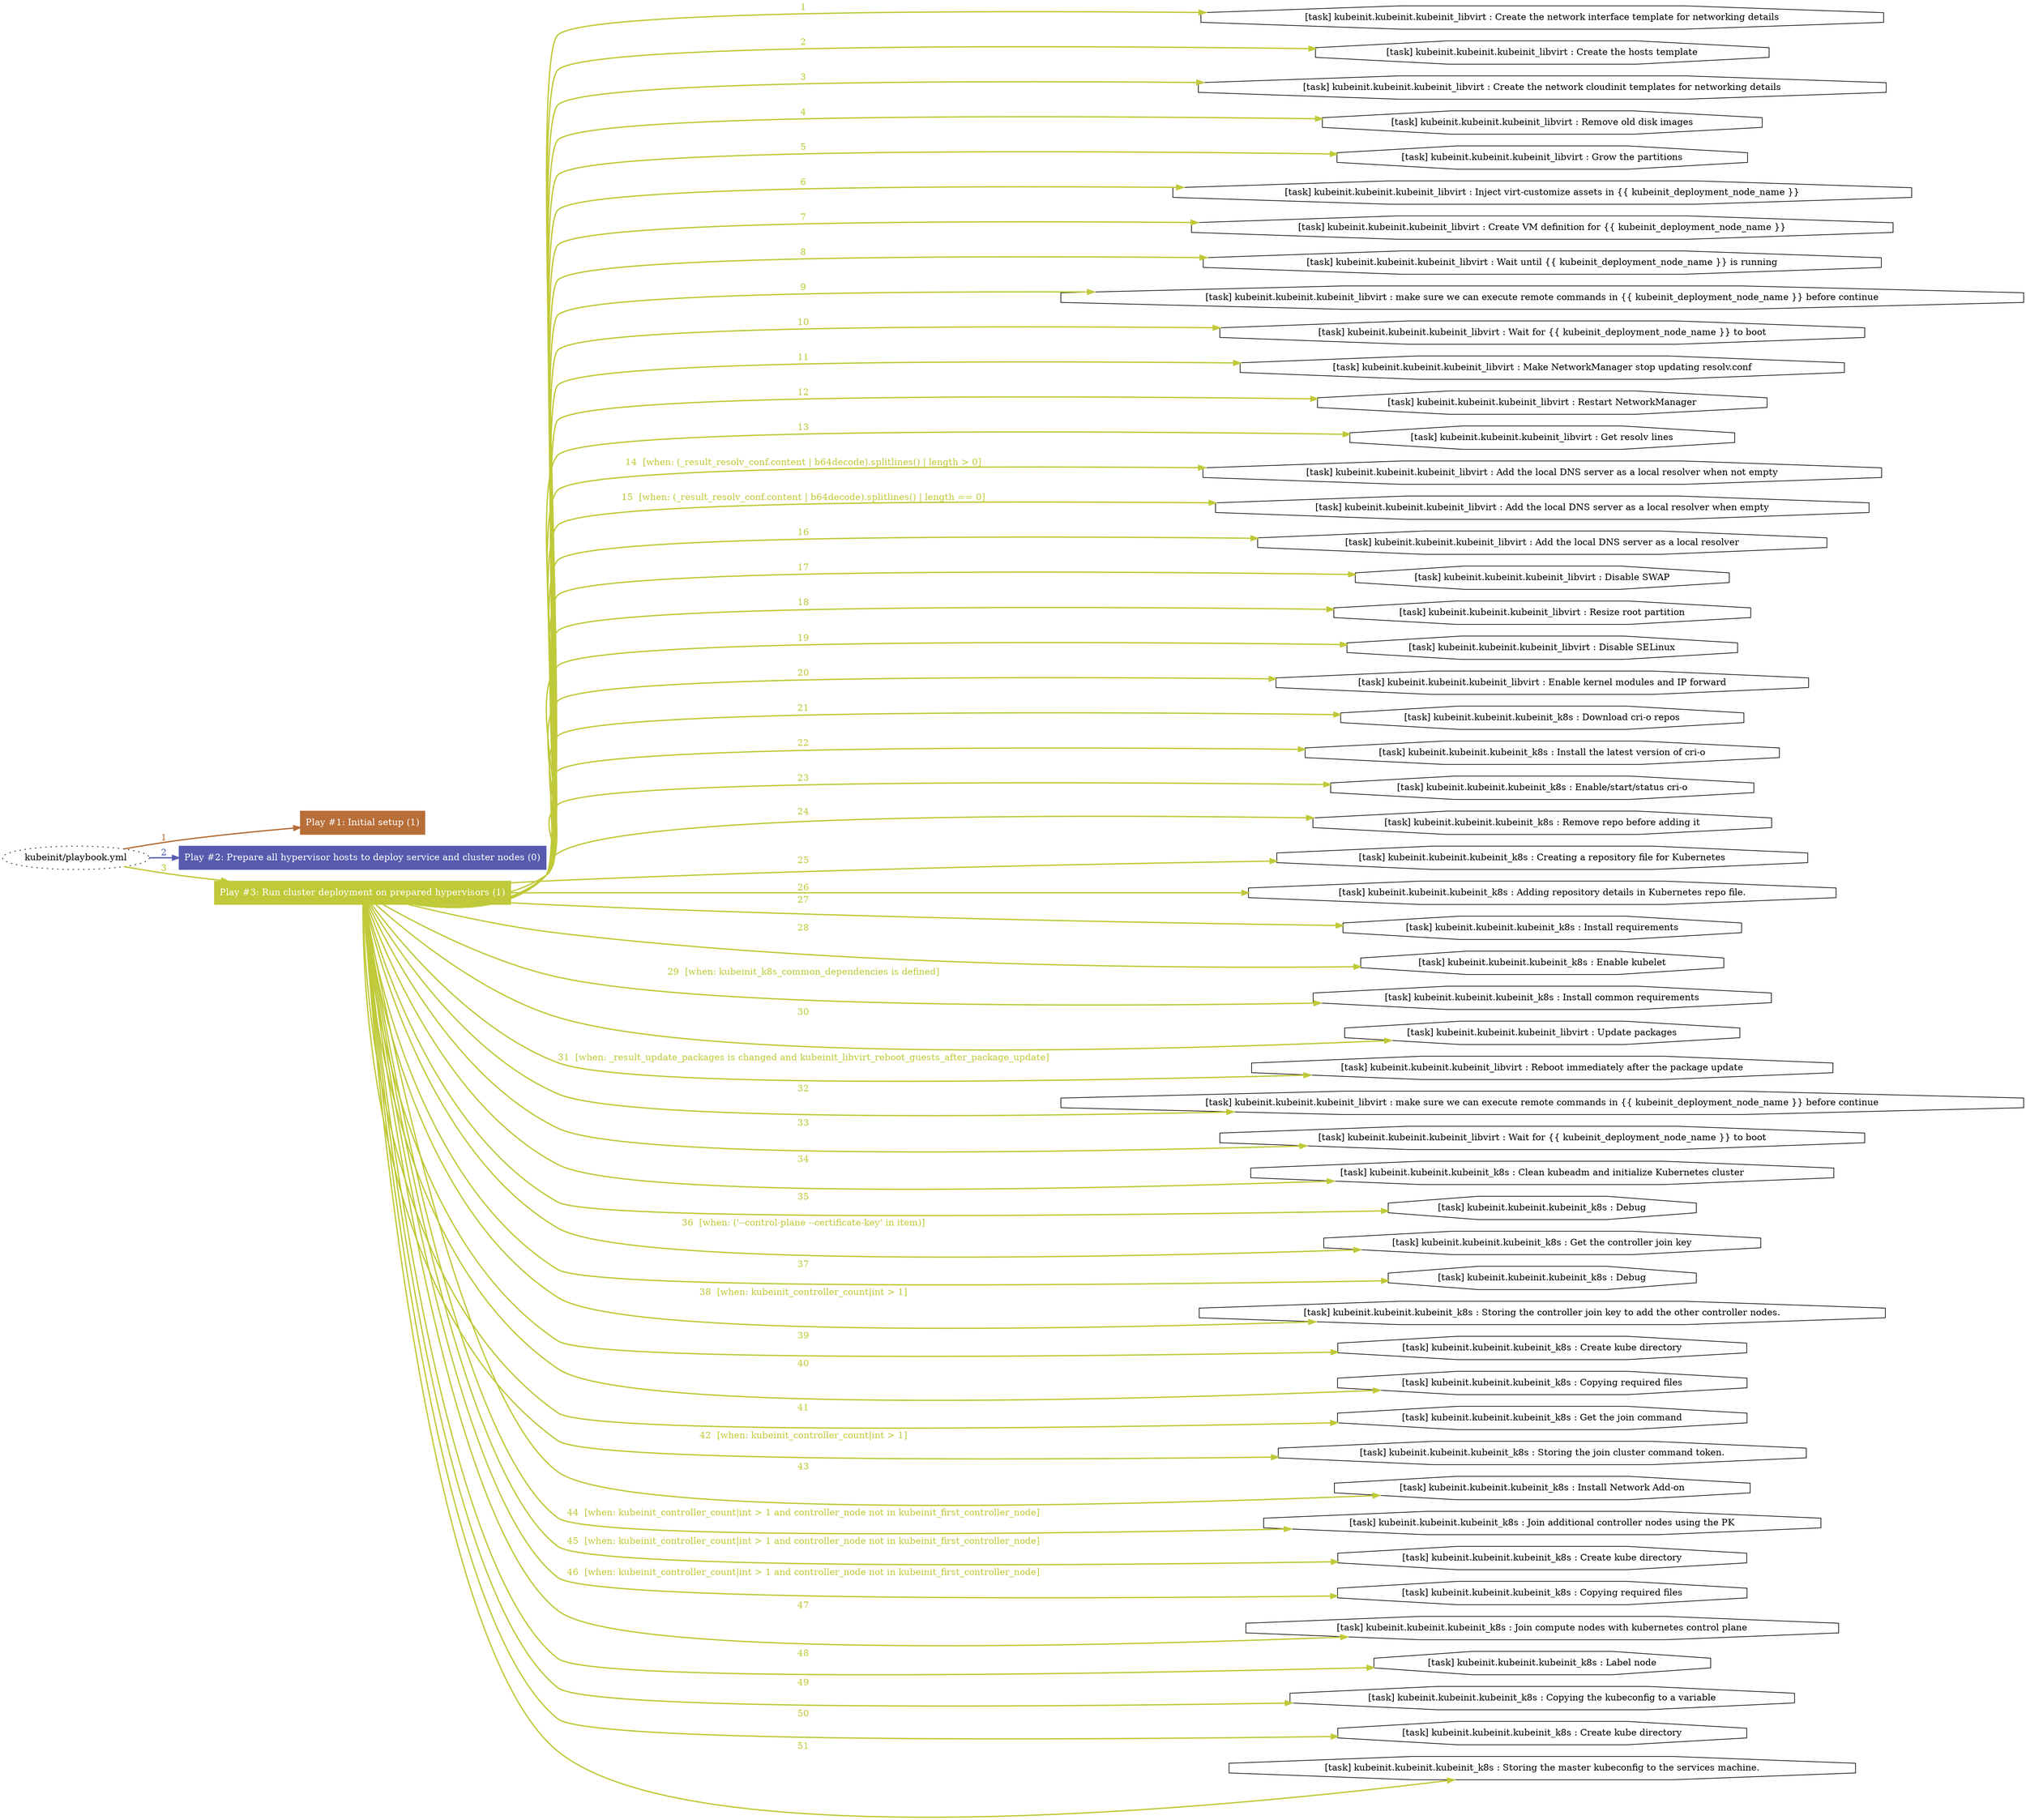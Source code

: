 digraph "kubeinit/playbook.yml "{
	graph [concentrate=true ordering=in rankdir=LR ratio=fill]
	edge [esep=5 sep=10]
	"kubeinit/playbook.yml" [id=root_node style=dotted]
	subgraph "Play #1: Initial setup (1) "{
		"Play #1: Initial setup (1)" [color="#b76e37" fontcolor="#ffffff" id="play_c91930ae-d886-4e95-a2f8-e9cbef3d4eb5" shape=box style=filled tooltip=localhost]
		"kubeinit/playbook.yml" -> "Play #1: Initial setup (1)" [label=1 color="#b76e37" fontcolor="#b76e37" id="edge_fe091078-fca4-43c1-a1df-97e2a1be59ba" style=bold]
	}
	subgraph "Play #2: Prepare all hypervisor hosts to deploy service and cluster nodes (0) "{
		"Play #2: Prepare all hypervisor hosts to deploy service and cluster nodes (0)" [color="#565bae" fontcolor="#ffffff" id="play_7fc1772d-c30c-4fd4-aa7a-f83b89ef830b" shape=box style=filled tooltip=""]
		"kubeinit/playbook.yml" -> "Play #2: Prepare all hypervisor hosts to deploy service and cluster nodes (0)" [label=2 color="#565bae" fontcolor="#565bae" id="edge_2d1f6b9b-7be0-41d8-b4ef-bcb9a86e9821" style=bold]
	}
	subgraph "Play #3: Run cluster deployment on prepared hypervisors (1) "{
		"Play #3: Run cluster deployment on prepared hypervisors (1)" [color="#c0c939" fontcolor="#ffffff" id="play_fe68ae06-f7d4-4115-835b-79bf2fbd645b" shape=box style=filled tooltip=localhost]
		"kubeinit/playbook.yml" -> "Play #3: Run cluster deployment on prepared hypervisors (1)" [label=3 color="#c0c939" fontcolor="#c0c939" id="edge_479bbca3-38e5-440f-9fbd-2d737d6407a3" style=bold]
		"task_94ce3ea6-fc66-4af5-aca8-96b7139e8766" [label="[task] kubeinit.kubeinit.kubeinit_libvirt : Create the network interface template for networking details" id="task_94ce3ea6-fc66-4af5-aca8-96b7139e8766" shape=octagon tooltip="[task] kubeinit.kubeinit.kubeinit_libvirt : Create the network interface template for networking details"]
		"Play #3: Run cluster deployment on prepared hypervisors (1)" -> "task_94ce3ea6-fc66-4af5-aca8-96b7139e8766" [label=1 color="#c0c939" fontcolor="#c0c939" id="edge_40499570-a588-41dd-8d10-4da7129af148" style=bold]
		"task_849a08aa-b35d-4b00-972b-f9a7c7bd6bb3" [label="[task] kubeinit.kubeinit.kubeinit_libvirt : Create the hosts template" id="task_849a08aa-b35d-4b00-972b-f9a7c7bd6bb3" shape=octagon tooltip="[task] kubeinit.kubeinit.kubeinit_libvirt : Create the hosts template"]
		"Play #3: Run cluster deployment on prepared hypervisors (1)" -> "task_849a08aa-b35d-4b00-972b-f9a7c7bd6bb3" [label=2 color="#c0c939" fontcolor="#c0c939" id="edge_401d110c-1588-4889-a8e2-4873d46d3684" style=bold]
		"task_a1c6fe7c-5647-4b99-b34e-ea46b7280b88" [label="[task] kubeinit.kubeinit.kubeinit_libvirt : Create the network cloudinit templates for networking details" id="task_a1c6fe7c-5647-4b99-b34e-ea46b7280b88" shape=octagon tooltip="[task] kubeinit.kubeinit.kubeinit_libvirt : Create the network cloudinit templates for networking details"]
		"Play #3: Run cluster deployment on prepared hypervisors (1)" -> "task_a1c6fe7c-5647-4b99-b34e-ea46b7280b88" [label=3 color="#c0c939" fontcolor="#c0c939" id="edge_eb47106a-6a55-4560-bc85-efdedc2a3181" style=bold]
		"task_b85b0d2a-2c21-4845-aab2-e836d1a44496" [label="[task] kubeinit.kubeinit.kubeinit_libvirt : Remove old disk images" id="task_b85b0d2a-2c21-4845-aab2-e836d1a44496" shape=octagon tooltip="[task] kubeinit.kubeinit.kubeinit_libvirt : Remove old disk images"]
		"Play #3: Run cluster deployment on prepared hypervisors (1)" -> "task_b85b0d2a-2c21-4845-aab2-e836d1a44496" [label=4 color="#c0c939" fontcolor="#c0c939" id="edge_6d215b71-992c-475d-a6fe-f71e0b1f9a66" style=bold]
		"task_777df87f-df5e-4ff6-902c-13b262a020b7" [label="[task] kubeinit.kubeinit.kubeinit_libvirt : Grow the partitions" id="task_777df87f-df5e-4ff6-902c-13b262a020b7" shape=octagon tooltip="[task] kubeinit.kubeinit.kubeinit_libvirt : Grow the partitions"]
		"Play #3: Run cluster deployment on prepared hypervisors (1)" -> "task_777df87f-df5e-4ff6-902c-13b262a020b7" [label=5 color="#c0c939" fontcolor="#c0c939" id="edge_e14e3e52-f877-4c0f-aa10-e2104a91f8d6" style=bold]
		"task_7827d914-127a-4525-9c9e-96797c9ded40" [label="[task] kubeinit.kubeinit.kubeinit_libvirt : Inject virt-customize assets in {{ kubeinit_deployment_node_name }}" id="task_7827d914-127a-4525-9c9e-96797c9ded40" shape=octagon tooltip="[task] kubeinit.kubeinit.kubeinit_libvirt : Inject virt-customize assets in {{ kubeinit_deployment_node_name }}"]
		"Play #3: Run cluster deployment on prepared hypervisors (1)" -> "task_7827d914-127a-4525-9c9e-96797c9ded40" [label=6 color="#c0c939" fontcolor="#c0c939" id="edge_68461fdd-bab2-4c52-88eb-aa6341259fb5" style=bold]
		"task_96a2304e-8dba-47ae-9ae8-3d5bd70b7cc1" [label="[task] kubeinit.kubeinit.kubeinit_libvirt : Create VM definition for {{ kubeinit_deployment_node_name }}" id="task_96a2304e-8dba-47ae-9ae8-3d5bd70b7cc1" shape=octagon tooltip="[task] kubeinit.kubeinit.kubeinit_libvirt : Create VM definition for {{ kubeinit_deployment_node_name }}"]
		"Play #3: Run cluster deployment on prepared hypervisors (1)" -> "task_96a2304e-8dba-47ae-9ae8-3d5bd70b7cc1" [label=7 color="#c0c939" fontcolor="#c0c939" id="edge_3f63cb8f-8ba3-46e6-a329-5b43e7daabfe" style=bold]
		"task_fd64ca5d-262b-4922-8b88-2f046268099d" [label="[task] kubeinit.kubeinit.kubeinit_libvirt : Wait until {{ kubeinit_deployment_node_name }} is running" id="task_fd64ca5d-262b-4922-8b88-2f046268099d" shape=octagon tooltip="[task] kubeinit.kubeinit.kubeinit_libvirt : Wait until {{ kubeinit_deployment_node_name }} is running"]
		"Play #3: Run cluster deployment on prepared hypervisors (1)" -> "task_fd64ca5d-262b-4922-8b88-2f046268099d" [label=8 color="#c0c939" fontcolor="#c0c939" id="edge_cd3880f2-058a-45fe-a219-cd37e8ce1fd4" style=bold]
		"task_5ab2bffd-9ae5-4270-b245-34c2de37fbde" [label="[task] kubeinit.kubeinit.kubeinit_libvirt : make sure we can execute remote commands in {{ kubeinit_deployment_node_name }} before continue" id="task_5ab2bffd-9ae5-4270-b245-34c2de37fbde" shape=octagon tooltip="[task] kubeinit.kubeinit.kubeinit_libvirt : make sure we can execute remote commands in {{ kubeinit_deployment_node_name }} before continue"]
		"Play #3: Run cluster deployment on prepared hypervisors (1)" -> "task_5ab2bffd-9ae5-4270-b245-34c2de37fbde" [label=9 color="#c0c939" fontcolor="#c0c939" id="edge_65d77cbb-fa4f-4a29-8369-4f876a0b09bf" style=bold]
		"task_ee5825c4-3ed5-46fd-bdb0-26a27e3417c2" [label="[task] kubeinit.kubeinit.kubeinit_libvirt : Wait for {{ kubeinit_deployment_node_name }} to boot" id="task_ee5825c4-3ed5-46fd-bdb0-26a27e3417c2" shape=octagon tooltip="[task] kubeinit.kubeinit.kubeinit_libvirt : Wait for {{ kubeinit_deployment_node_name }} to boot"]
		"Play #3: Run cluster deployment on prepared hypervisors (1)" -> "task_ee5825c4-3ed5-46fd-bdb0-26a27e3417c2" [label=10 color="#c0c939" fontcolor="#c0c939" id="edge_3d0f9eb9-4625-4ee4-954e-b9bdff621bd8" style=bold]
		"task_84e6c919-a14a-42d6-9341-9f613fb47526" [label="[task] kubeinit.kubeinit.kubeinit_libvirt : Make NetworkManager stop updating resolv.conf" id="task_84e6c919-a14a-42d6-9341-9f613fb47526" shape=octagon tooltip="[task] kubeinit.kubeinit.kubeinit_libvirt : Make NetworkManager stop updating resolv.conf"]
		"Play #3: Run cluster deployment on prepared hypervisors (1)" -> "task_84e6c919-a14a-42d6-9341-9f613fb47526" [label=11 color="#c0c939" fontcolor="#c0c939" id="edge_3e015d26-5069-481d-9d0a-27534bad0a4f" style=bold]
		"task_af279036-16c8-40a2-99fe-749130523fdd" [label="[task] kubeinit.kubeinit.kubeinit_libvirt : Restart NetworkManager" id="task_af279036-16c8-40a2-99fe-749130523fdd" shape=octagon tooltip="[task] kubeinit.kubeinit.kubeinit_libvirt : Restart NetworkManager"]
		"Play #3: Run cluster deployment on prepared hypervisors (1)" -> "task_af279036-16c8-40a2-99fe-749130523fdd" [label=12 color="#c0c939" fontcolor="#c0c939" id="edge_c59c6cee-403e-4df3-8c10-b926896c8540" style=bold]
		"task_71269bce-d7e4-4b61-8077-17dbfec54aff" [label="[task] kubeinit.kubeinit.kubeinit_libvirt : Get resolv lines" id="task_71269bce-d7e4-4b61-8077-17dbfec54aff" shape=octagon tooltip="[task] kubeinit.kubeinit.kubeinit_libvirt : Get resolv lines"]
		"Play #3: Run cluster deployment on prepared hypervisors (1)" -> "task_71269bce-d7e4-4b61-8077-17dbfec54aff" [label=13 color="#c0c939" fontcolor="#c0c939" id="edge_de504639-79f3-4ebc-b725-9d5065f61401" style=bold]
		"task_966efd46-a549-468f-993c-ea9db19cf9fc" [label="[task] kubeinit.kubeinit.kubeinit_libvirt : Add the local DNS server as a local resolver when not empty" id="task_966efd46-a549-468f-993c-ea9db19cf9fc" shape=octagon tooltip="[task] kubeinit.kubeinit.kubeinit_libvirt : Add the local DNS server as a local resolver when not empty"]
		"Play #3: Run cluster deployment on prepared hypervisors (1)" -> "task_966efd46-a549-468f-993c-ea9db19cf9fc" [label="14  [when: (_result_resolv_conf.content | b64decode).splitlines() | length > 0]" color="#c0c939" fontcolor="#c0c939" id="edge_4738766a-ad69-4f06-8442-4e2da688d58d" style=bold]
		"task_8ecbc976-9b91-483a-bd8c-19fafc14bbc8" [label="[task] kubeinit.kubeinit.kubeinit_libvirt : Add the local DNS server as a local resolver when empty" id="task_8ecbc976-9b91-483a-bd8c-19fafc14bbc8" shape=octagon tooltip="[task] kubeinit.kubeinit.kubeinit_libvirt : Add the local DNS server as a local resolver when empty"]
		"Play #3: Run cluster deployment on prepared hypervisors (1)" -> "task_8ecbc976-9b91-483a-bd8c-19fafc14bbc8" [label="15  [when: (_result_resolv_conf.content | b64decode).splitlines() | length == 0]" color="#c0c939" fontcolor="#c0c939" id="edge_bd227024-017a-49a9-87da-326d98f4688f" style=bold]
		"task_1986be24-f776-4875-babd-095df9170d75" [label="[task] kubeinit.kubeinit.kubeinit_libvirt : Add the local DNS server as a local resolver" id="task_1986be24-f776-4875-babd-095df9170d75" shape=octagon tooltip="[task] kubeinit.kubeinit.kubeinit_libvirt : Add the local DNS server as a local resolver"]
		"Play #3: Run cluster deployment on prepared hypervisors (1)" -> "task_1986be24-f776-4875-babd-095df9170d75" [label=16 color="#c0c939" fontcolor="#c0c939" id="edge_f9ddfcd6-7a53-421e-9821-9b9d06e71c17" style=bold]
		"task_be5d3006-9cc2-4c9f-8437-e538834f0f7e" [label="[task] kubeinit.kubeinit.kubeinit_libvirt : Disable SWAP" id="task_be5d3006-9cc2-4c9f-8437-e538834f0f7e" shape=octagon tooltip="[task] kubeinit.kubeinit.kubeinit_libvirt : Disable SWAP"]
		"Play #3: Run cluster deployment on prepared hypervisors (1)" -> "task_be5d3006-9cc2-4c9f-8437-e538834f0f7e" [label=17 color="#c0c939" fontcolor="#c0c939" id="edge_c3da4fea-cfdc-485e-8605-e436bc39e6f7" style=bold]
		"task_c0621d1f-f879-44d5-a895-0f0c440dd6a5" [label="[task] kubeinit.kubeinit.kubeinit_libvirt : Resize root partition" id="task_c0621d1f-f879-44d5-a895-0f0c440dd6a5" shape=octagon tooltip="[task] kubeinit.kubeinit.kubeinit_libvirt : Resize root partition"]
		"Play #3: Run cluster deployment on prepared hypervisors (1)" -> "task_c0621d1f-f879-44d5-a895-0f0c440dd6a5" [label=18 color="#c0c939" fontcolor="#c0c939" id="edge_3a40b015-a7d7-40f3-bbb9-38b4aeaf1092" style=bold]
		"task_f1a0befa-2d0f-49f4-bcba-9cc7415f5d22" [label="[task] kubeinit.kubeinit.kubeinit_libvirt : Disable SELinux" id="task_f1a0befa-2d0f-49f4-bcba-9cc7415f5d22" shape=octagon tooltip="[task] kubeinit.kubeinit.kubeinit_libvirt : Disable SELinux"]
		"Play #3: Run cluster deployment on prepared hypervisors (1)" -> "task_f1a0befa-2d0f-49f4-bcba-9cc7415f5d22" [label=19 color="#c0c939" fontcolor="#c0c939" id="edge_d338bc31-0489-4264-a98a-38b8ae9a2b73" style=bold]
		"task_5d03aa26-1f5f-4b47-9c89-769c9cf39939" [label="[task] kubeinit.kubeinit.kubeinit_libvirt : Enable kernel modules and IP forward" id="task_5d03aa26-1f5f-4b47-9c89-769c9cf39939" shape=octagon tooltip="[task] kubeinit.kubeinit.kubeinit_libvirt : Enable kernel modules and IP forward"]
		"Play #3: Run cluster deployment on prepared hypervisors (1)" -> "task_5d03aa26-1f5f-4b47-9c89-769c9cf39939" [label=20 color="#c0c939" fontcolor="#c0c939" id="edge_57b38ac7-c261-41f9-9786-3404d3eef4c4" style=bold]
		"task_5462162a-fc9f-4742-b352-44b1021d6afd" [label="[task] kubeinit.kubeinit.kubeinit_k8s : Download cri-o repos" id="task_5462162a-fc9f-4742-b352-44b1021d6afd" shape=octagon tooltip="[task] kubeinit.kubeinit.kubeinit_k8s : Download cri-o repos"]
		"Play #3: Run cluster deployment on prepared hypervisors (1)" -> "task_5462162a-fc9f-4742-b352-44b1021d6afd" [label=21 color="#c0c939" fontcolor="#c0c939" id="edge_49369796-c420-40fa-b4cc-1608fb098c68" style=bold]
		"task_5cb49f62-e0d2-490a-84cc-d2e1bc2dd6a5" [label="[task] kubeinit.kubeinit.kubeinit_k8s : Install the latest version of cri-o" id="task_5cb49f62-e0d2-490a-84cc-d2e1bc2dd6a5" shape=octagon tooltip="[task] kubeinit.kubeinit.kubeinit_k8s : Install the latest version of cri-o"]
		"Play #3: Run cluster deployment on prepared hypervisors (1)" -> "task_5cb49f62-e0d2-490a-84cc-d2e1bc2dd6a5" [label=22 color="#c0c939" fontcolor="#c0c939" id="edge_9ed6ceaf-130b-431d-a1f7-917930ac3302" style=bold]
		"task_2b6534c2-c927-48c8-a1c0-683246ff09fa" [label="[task] kubeinit.kubeinit.kubeinit_k8s : Enable/start/status cri-o" id="task_2b6534c2-c927-48c8-a1c0-683246ff09fa" shape=octagon tooltip="[task] kubeinit.kubeinit.kubeinit_k8s : Enable/start/status cri-o"]
		"Play #3: Run cluster deployment on prepared hypervisors (1)" -> "task_2b6534c2-c927-48c8-a1c0-683246ff09fa" [label=23 color="#c0c939" fontcolor="#c0c939" id="edge_7aeedf88-9bea-4077-8905-e78e4a1dbfbf" style=bold]
		"task_a10b3dab-aeb7-4364-92c8-21ef0ad6eb41" [label="[task] kubeinit.kubeinit.kubeinit_k8s : Remove repo before adding it" id="task_a10b3dab-aeb7-4364-92c8-21ef0ad6eb41" shape=octagon tooltip="[task] kubeinit.kubeinit.kubeinit_k8s : Remove repo before adding it"]
		"Play #3: Run cluster deployment on prepared hypervisors (1)" -> "task_a10b3dab-aeb7-4364-92c8-21ef0ad6eb41" [label=24 color="#c0c939" fontcolor="#c0c939" id="edge_8982002b-8953-4456-ad57-072ad7509391" style=bold]
		"task_307b10c0-ea46-45a9-b487-f8131000f0fd" [label="[task] kubeinit.kubeinit.kubeinit_k8s : Creating a repository file for Kubernetes" id="task_307b10c0-ea46-45a9-b487-f8131000f0fd" shape=octagon tooltip="[task] kubeinit.kubeinit.kubeinit_k8s : Creating a repository file for Kubernetes"]
		"Play #3: Run cluster deployment on prepared hypervisors (1)" -> "task_307b10c0-ea46-45a9-b487-f8131000f0fd" [label=25 color="#c0c939" fontcolor="#c0c939" id="edge_9231cfb6-1652-4bf5-aa8d-67a6e348ccf8" style=bold]
		"task_744eaa4b-e6ef-4462-a5e9-e83540b1fdc4" [label="[task] kubeinit.kubeinit.kubeinit_k8s : Adding repository details in Kubernetes repo file." id="task_744eaa4b-e6ef-4462-a5e9-e83540b1fdc4" shape=octagon tooltip="[task] kubeinit.kubeinit.kubeinit_k8s : Adding repository details in Kubernetes repo file."]
		"Play #3: Run cluster deployment on prepared hypervisors (1)" -> "task_744eaa4b-e6ef-4462-a5e9-e83540b1fdc4" [label=26 color="#c0c939" fontcolor="#c0c939" id="edge_76ec7119-c124-4c9e-9e51-614d8897f626" style=bold]
		"task_39370273-7c82-40b9-ac1b-4e2047e39e89" [label="[task] kubeinit.kubeinit.kubeinit_k8s : Install requirements" id="task_39370273-7c82-40b9-ac1b-4e2047e39e89" shape=octagon tooltip="[task] kubeinit.kubeinit.kubeinit_k8s : Install requirements"]
		"Play #3: Run cluster deployment on prepared hypervisors (1)" -> "task_39370273-7c82-40b9-ac1b-4e2047e39e89" [label=27 color="#c0c939" fontcolor="#c0c939" id="edge_e7ac5e20-0f53-4473-a10f-e5cc3c8eea29" style=bold]
		"task_b68ea077-f222-472f-b78d-d42c99037d53" [label="[task] kubeinit.kubeinit.kubeinit_k8s : Enable kubelet" id="task_b68ea077-f222-472f-b78d-d42c99037d53" shape=octagon tooltip="[task] kubeinit.kubeinit.kubeinit_k8s : Enable kubelet"]
		"Play #3: Run cluster deployment on prepared hypervisors (1)" -> "task_b68ea077-f222-472f-b78d-d42c99037d53" [label=28 color="#c0c939" fontcolor="#c0c939" id="edge_07374125-4cbe-4947-a2c1-4fbd2edaf0b3" style=bold]
		"task_a7e5f94f-a81d-47a0-b7c5-cad2df8140db" [label="[task] kubeinit.kubeinit.kubeinit_k8s : Install common requirements" id="task_a7e5f94f-a81d-47a0-b7c5-cad2df8140db" shape=octagon tooltip="[task] kubeinit.kubeinit.kubeinit_k8s : Install common requirements"]
		"Play #3: Run cluster deployment on prepared hypervisors (1)" -> "task_a7e5f94f-a81d-47a0-b7c5-cad2df8140db" [label="29  [when: kubeinit_k8s_common_dependencies is defined]" color="#c0c939" fontcolor="#c0c939" id="edge_27b18906-5dff-4971-a75f-86d78c5f67cb" style=bold]
		"task_01306f23-af25-4550-8828-a3bf9bd1e6f4" [label="[task] kubeinit.kubeinit.kubeinit_libvirt : Update packages" id="task_01306f23-af25-4550-8828-a3bf9bd1e6f4" shape=octagon tooltip="[task] kubeinit.kubeinit.kubeinit_libvirt : Update packages"]
		"Play #3: Run cluster deployment on prepared hypervisors (1)" -> "task_01306f23-af25-4550-8828-a3bf9bd1e6f4" [label=30 color="#c0c939" fontcolor="#c0c939" id="edge_ebc4359c-b2e5-4dfc-b4c9-86eb02c8915e" style=bold]
		"task_3eca0b0a-e2b5-441f-86e3-84ff39c31919" [label="[task] kubeinit.kubeinit.kubeinit_libvirt : Reboot immediately after the package update" id="task_3eca0b0a-e2b5-441f-86e3-84ff39c31919" shape=octagon tooltip="[task] kubeinit.kubeinit.kubeinit_libvirt : Reboot immediately after the package update"]
		"Play #3: Run cluster deployment on prepared hypervisors (1)" -> "task_3eca0b0a-e2b5-441f-86e3-84ff39c31919" [label="31  [when: _result_update_packages is changed and kubeinit_libvirt_reboot_guests_after_package_update]" color="#c0c939" fontcolor="#c0c939" id="edge_48c4f726-6f75-4f41-92d6-07a04c3b4499" style=bold]
		"task_23f3dd68-7668-4ff3-b7c9-a003aa7b969c" [label="[task] kubeinit.kubeinit.kubeinit_libvirt : make sure we can execute remote commands in {{ kubeinit_deployment_node_name }} before continue" id="task_23f3dd68-7668-4ff3-b7c9-a003aa7b969c" shape=octagon tooltip="[task] kubeinit.kubeinit.kubeinit_libvirt : make sure we can execute remote commands in {{ kubeinit_deployment_node_name }} before continue"]
		"Play #3: Run cluster deployment on prepared hypervisors (1)" -> "task_23f3dd68-7668-4ff3-b7c9-a003aa7b969c" [label=32 color="#c0c939" fontcolor="#c0c939" id="edge_78ea30a1-b5c2-408e-a139-f9b5cdd76f1b" style=bold]
		"task_616494bc-da1a-450f-b0f8-2089002c6d8e" [label="[task] kubeinit.kubeinit.kubeinit_libvirt : Wait for {{ kubeinit_deployment_node_name }} to boot" id="task_616494bc-da1a-450f-b0f8-2089002c6d8e" shape=octagon tooltip="[task] kubeinit.kubeinit.kubeinit_libvirt : Wait for {{ kubeinit_deployment_node_name }} to boot"]
		"Play #3: Run cluster deployment on prepared hypervisors (1)" -> "task_616494bc-da1a-450f-b0f8-2089002c6d8e" [label=33 color="#c0c939" fontcolor="#c0c939" id="edge_ff236c9b-12f5-431b-a14c-4e5d3f735001" style=bold]
		"task_a97a76fb-e609-45c6-9328-e8ca5997617b" [label="[task] kubeinit.kubeinit.kubeinit_k8s : Clean kubeadm and initialize Kubernetes cluster" id="task_a97a76fb-e609-45c6-9328-e8ca5997617b" shape=octagon tooltip="[task] kubeinit.kubeinit.kubeinit_k8s : Clean kubeadm and initialize Kubernetes cluster"]
		"Play #3: Run cluster deployment on prepared hypervisors (1)" -> "task_a97a76fb-e609-45c6-9328-e8ca5997617b" [label=34 color="#c0c939" fontcolor="#c0c939" id="edge_d76d256c-a2e8-4c90-8f8c-5f4343feb956" style=bold]
		"task_569fc47e-20c8-46e9-86f2-cbff621b7e88" [label="[task] kubeinit.kubeinit.kubeinit_k8s : Debug" id="task_569fc47e-20c8-46e9-86f2-cbff621b7e88" shape=octagon tooltip="[task] kubeinit.kubeinit.kubeinit_k8s : Debug"]
		"Play #3: Run cluster deployment on prepared hypervisors (1)" -> "task_569fc47e-20c8-46e9-86f2-cbff621b7e88" [label=35 color="#c0c939" fontcolor="#c0c939" id="edge_08cef79e-27b1-4d9d-b4ab-d6e586eb7302" style=bold]
		"task_4a7968e2-645e-48f3-a212-095bf5b21457" [label="[task] kubeinit.kubeinit.kubeinit_k8s : Get the controller join key" id="task_4a7968e2-645e-48f3-a212-095bf5b21457" shape=octagon tooltip="[task] kubeinit.kubeinit.kubeinit_k8s : Get the controller join key"]
		"Play #3: Run cluster deployment on prepared hypervisors (1)" -> "task_4a7968e2-645e-48f3-a212-095bf5b21457" [label="36  [when: ('--control-plane --certificate-key' in item)]" color="#c0c939" fontcolor="#c0c939" id="edge_198d723d-7317-4dfb-b2ac-867e3c000679" style=bold]
		"task_c2183b33-54dd-4af1-9cf1-d83c3aa899b7" [label="[task] kubeinit.kubeinit.kubeinit_k8s : Debug" id="task_c2183b33-54dd-4af1-9cf1-d83c3aa899b7" shape=octagon tooltip="[task] kubeinit.kubeinit.kubeinit_k8s : Debug"]
		"Play #3: Run cluster deployment on prepared hypervisors (1)" -> "task_c2183b33-54dd-4af1-9cf1-d83c3aa899b7" [label=37 color="#c0c939" fontcolor="#c0c939" id="edge_023663f3-fb85-4fbd-809c-0886b0c035f4" style=bold]
		"task_448e70c8-7b92-407c-887d-1dbff1179858" [label="[task] kubeinit.kubeinit.kubeinit_k8s : Storing the controller join key to add the other controller nodes." id="task_448e70c8-7b92-407c-887d-1dbff1179858" shape=octagon tooltip="[task] kubeinit.kubeinit.kubeinit_k8s : Storing the controller join key to add the other controller nodes."]
		"Play #3: Run cluster deployment on prepared hypervisors (1)" -> "task_448e70c8-7b92-407c-887d-1dbff1179858" [label="38  [when: kubeinit_controller_count|int > 1]" color="#c0c939" fontcolor="#c0c939" id="edge_a372a726-994a-4ce7-8fa4-6d6f5d5edd59" style=bold]
		"task_f6da4bbc-d08e-473e-9add-fa1807be6165" [label="[task] kubeinit.kubeinit.kubeinit_k8s : Create kube directory" id="task_f6da4bbc-d08e-473e-9add-fa1807be6165" shape=octagon tooltip="[task] kubeinit.kubeinit.kubeinit_k8s : Create kube directory"]
		"Play #3: Run cluster deployment on prepared hypervisors (1)" -> "task_f6da4bbc-d08e-473e-9add-fa1807be6165" [label=39 color="#c0c939" fontcolor="#c0c939" id="edge_f007b682-0e4d-419d-a962-bfce8ccb972c" style=bold]
		"task_df130421-2814-4116-88b5-26a731e89d88" [label="[task] kubeinit.kubeinit.kubeinit_k8s : Copying required files" id="task_df130421-2814-4116-88b5-26a731e89d88" shape=octagon tooltip="[task] kubeinit.kubeinit.kubeinit_k8s : Copying required files"]
		"Play #3: Run cluster deployment on prepared hypervisors (1)" -> "task_df130421-2814-4116-88b5-26a731e89d88" [label=40 color="#c0c939" fontcolor="#c0c939" id="edge_c9fa6a2d-91e5-4788-9d3a-5ba6a59046ea" style=bold]
		"task_a04ff139-4348-4bab-8b67-9dbc204b1c7f" [label="[task] kubeinit.kubeinit.kubeinit_k8s : Get the join command" id="task_a04ff139-4348-4bab-8b67-9dbc204b1c7f" shape=octagon tooltip="[task] kubeinit.kubeinit.kubeinit_k8s : Get the join command"]
		"Play #3: Run cluster deployment on prepared hypervisors (1)" -> "task_a04ff139-4348-4bab-8b67-9dbc204b1c7f" [label=41 color="#c0c939" fontcolor="#c0c939" id="edge_5e72a9ee-d200-495d-adaf-2c911f307c00" style=bold]
		"task_0a4fc795-cf86-4d1a-9cb5-6e9ff401aa83" [label="[task] kubeinit.kubeinit.kubeinit_k8s : Storing the join cluster command token." id="task_0a4fc795-cf86-4d1a-9cb5-6e9ff401aa83" shape=octagon tooltip="[task] kubeinit.kubeinit.kubeinit_k8s : Storing the join cluster command token."]
		"Play #3: Run cluster deployment on prepared hypervisors (1)" -> "task_0a4fc795-cf86-4d1a-9cb5-6e9ff401aa83" [label="42  [when: kubeinit_controller_count|int > 1]" color="#c0c939" fontcolor="#c0c939" id="edge_904a7d34-d2ca-4253-8982-df3f23c1b807" style=bold]
		"task_789a7aa2-4d86-4fa5-9862-9518c4eb506b" [label="[task] kubeinit.kubeinit.kubeinit_k8s : Install Network Add-on" id="task_789a7aa2-4d86-4fa5-9862-9518c4eb506b" shape=octagon tooltip="[task] kubeinit.kubeinit.kubeinit_k8s : Install Network Add-on"]
		"Play #3: Run cluster deployment on prepared hypervisors (1)" -> "task_789a7aa2-4d86-4fa5-9862-9518c4eb506b" [label=43 color="#c0c939" fontcolor="#c0c939" id="edge_703bb0f6-e68f-4dea-8a2c-8405d0b77d96" style=bold]
		"task_4cf4d46b-3485-4079-92b0-2ff1f9c16354" [label="[task] kubeinit.kubeinit.kubeinit_k8s : Join additional controller nodes using the PK" id="task_4cf4d46b-3485-4079-92b0-2ff1f9c16354" shape=octagon tooltip="[task] kubeinit.kubeinit.kubeinit_k8s : Join additional controller nodes using the PK"]
		"Play #3: Run cluster deployment on prepared hypervisors (1)" -> "task_4cf4d46b-3485-4079-92b0-2ff1f9c16354" [label="44  [when: kubeinit_controller_count|int > 1 and controller_node not in kubeinit_first_controller_node]" color="#c0c939" fontcolor="#c0c939" id="edge_fa8a77b5-240b-4961-8302-a059ac7612bd" style=bold]
		"task_cdcd53bb-60b3-4be4-a982-a96e32fc5d92" [label="[task] kubeinit.kubeinit.kubeinit_k8s : Create kube directory" id="task_cdcd53bb-60b3-4be4-a982-a96e32fc5d92" shape=octagon tooltip="[task] kubeinit.kubeinit.kubeinit_k8s : Create kube directory"]
		"Play #3: Run cluster deployment on prepared hypervisors (1)" -> "task_cdcd53bb-60b3-4be4-a982-a96e32fc5d92" [label="45  [when: kubeinit_controller_count|int > 1 and controller_node not in kubeinit_first_controller_node]" color="#c0c939" fontcolor="#c0c939" id="edge_d988b19b-9dfb-44ce-8be3-33fc493e544c" style=bold]
		"task_bd293290-77a2-4f3b-ae29-934eabeb0f64" [label="[task] kubeinit.kubeinit.kubeinit_k8s : Copying required files" id="task_bd293290-77a2-4f3b-ae29-934eabeb0f64" shape=octagon tooltip="[task] kubeinit.kubeinit.kubeinit_k8s : Copying required files"]
		"Play #3: Run cluster deployment on prepared hypervisors (1)" -> "task_bd293290-77a2-4f3b-ae29-934eabeb0f64" [label="46  [when: kubeinit_controller_count|int > 1 and controller_node not in kubeinit_first_controller_node]" color="#c0c939" fontcolor="#c0c939" id="edge_0ec5c606-e24e-4e09-a4fc-cac548a7c765" style=bold]
		"task_8ec2f692-1b46-486b-ac81-c34cee347a39" [label="[task] kubeinit.kubeinit.kubeinit_k8s : Join compute nodes with kubernetes control plane" id="task_8ec2f692-1b46-486b-ac81-c34cee347a39" shape=octagon tooltip="[task] kubeinit.kubeinit.kubeinit_k8s : Join compute nodes with kubernetes control plane"]
		"Play #3: Run cluster deployment on prepared hypervisors (1)" -> "task_8ec2f692-1b46-486b-ac81-c34cee347a39" [label=47 color="#c0c939" fontcolor="#c0c939" id="edge_2237ef73-6035-4c15-a2ec-b751cf68d113" style=bold]
		"task_041dff10-b56a-45c1-ba32-a07ade6068d4" [label="[task] kubeinit.kubeinit.kubeinit_k8s : Label node" id="task_041dff10-b56a-45c1-ba32-a07ade6068d4" shape=octagon tooltip="[task] kubeinit.kubeinit.kubeinit_k8s : Label node"]
		"Play #3: Run cluster deployment on prepared hypervisors (1)" -> "task_041dff10-b56a-45c1-ba32-a07ade6068d4" [label=48 color="#c0c939" fontcolor="#c0c939" id="edge_dcbfe590-1e1d-425c-9f51-8f58d888c7cc" style=bold]
		"task_32aad146-b936-440e-9cfd-b6f80d7bcefd" [label="[task] kubeinit.kubeinit.kubeinit_k8s : Copying the kubeconfig to a variable" id="task_32aad146-b936-440e-9cfd-b6f80d7bcefd" shape=octagon tooltip="[task] kubeinit.kubeinit.kubeinit_k8s : Copying the kubeconfig to a variable"]
		"Play #3: Run cluster deployment on prepared hypervisors (1)" -> "task_32aad146-b936-440e-9cfd-b6f80d7bcefd" [label=49 color="#c0c939" fontcolor="#c0c939" id="edge_150e70ef-29d3-4cf4-a1c0-fb689443d0ea" style=bold]
		"task_367dadfe-407b-42f9-bda2-138f144a122c" [label="[task] kubeinit.kubeinit.kubeinit_k8s : Create kube directory" id="task_367dadfe-407b-42f9-bda2-138f144a122c" shape=octagon tooltip="[task] kubeinit.kubeinit.kubeinit_k8s : Create kube directory"]
		"Play #3: Run cluster deployment on prepared hypervisors (1)" -> "task_367dadfe-407b-42f9-bda2-138f144a122c" [label=50 color="#c0c939" fontcolor="#c0c939" id="edge_dd7fd8fc-f4fe-45af-b97d-c9771cb55cfe" style=bold]
		"task_642e86f9-597c-4ffc-8909-357c553adffd" [label="[task] kubeinit.kubeinit.kubeinit_k8s : Storing the master kubeconfig to the services machine." id="task_642e86f9-597c-4ffc-8909-357c553adffd" shape=octagon tooltip="[task] kubeinit.kubeinit.kubeinit_k8s : Storing the master kubeconfig to the services machine."]
		"Play #3: Run cluster deployment on prepared hypervisors (1)" -> "task_642e86f9-597c-4ffc-8909-357c553adffd" [label=51 color="#c0c939" fontcolor="#c0c939" id="edge_660a1d75-9414-4527-92c9-92b45b4745f8" style=bold]
	}
}
